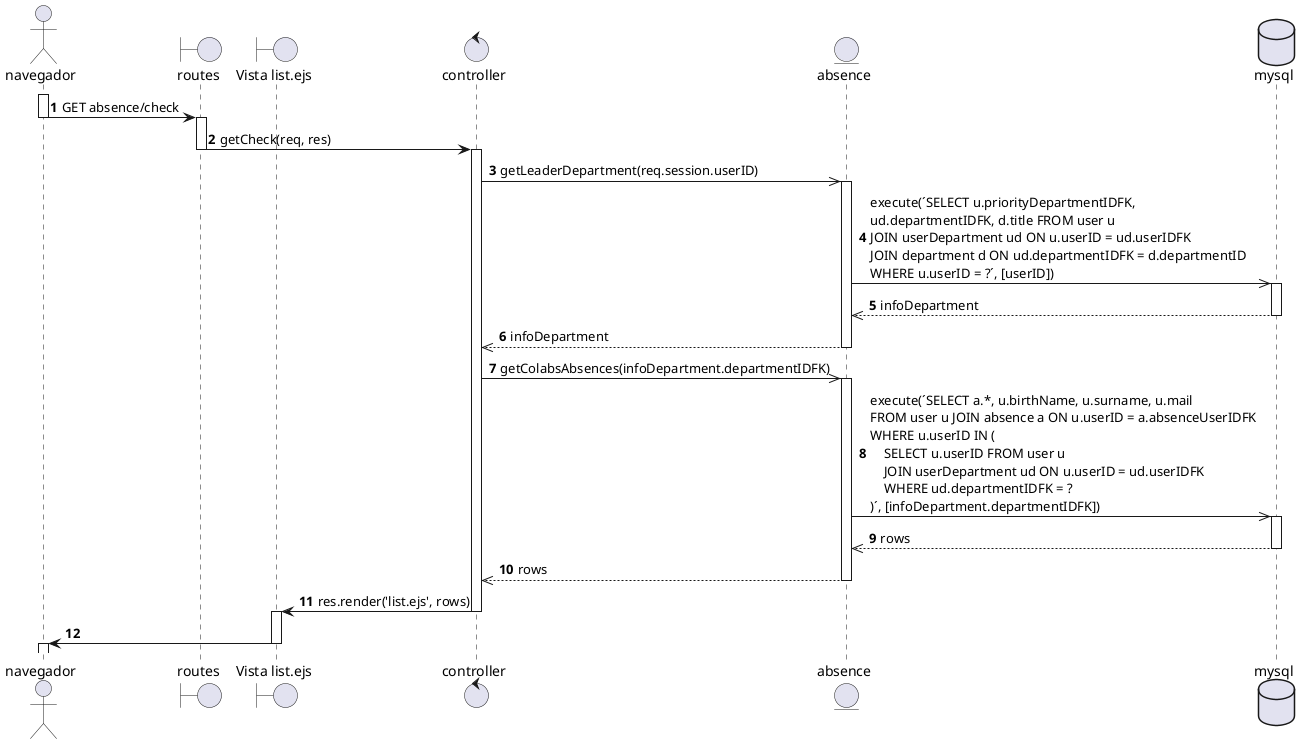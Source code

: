 @startuml

actor navegador as nav
boundary routes
boundary "Vista list.ejs" as list
control controller
entity absence as ab
database mysql

autonumber

activate nav
nav -> routes: GET absence/check
deactivate nav
activate routes
routes -> controller: getCheck(req, res)
deactivate routes
activate controller
controller ->> ab: getLeaderDepartment(req.session.userID)

activate ab
ab ->> mysql: execute(´SELECT u.priorityDepartmentIDFK, \nud.departmentIDFK, d.title FROM user u \nJOIN userDepartment ud ON u.userID = ud.userIDFK \nJOIN department d ON ud.departmentIDFK = d.departmentID \nWHERE u.userID = ?´, [userID])
activate mysql
mysql -->> ab: infoDepartment
deactivate mysql
ab -->> controller: infoDepartment
deactivate ab

controller ->> ab: getColabsAbsences(infoDepartment.departmentIDFK)
activate ab
ab ->> mysql: execute(´SELECT a.*, u.birthName, u.surname, u.mail \nFROM user u JOIN absence a ON u.userID = a.absenceUserIDFK \nWHERE u.userID IN (\n    SELECT u.userID FROM user u \n    JOIN userDepartment ud ON u.userID = ud.userIDFK \n    WHERE ud.departmentIDFK = ?\n)´, [infoDepartment.departmentIDFK])
activate mysql
mysql -->> ab: rows
deactivate mysql
ab -->> controller: rows
deactivate ab

controller -> list: res.render('list.ejs', rows)
deactivate controller
activate list
list -> nav
deactivate list
activate nav
@enduml